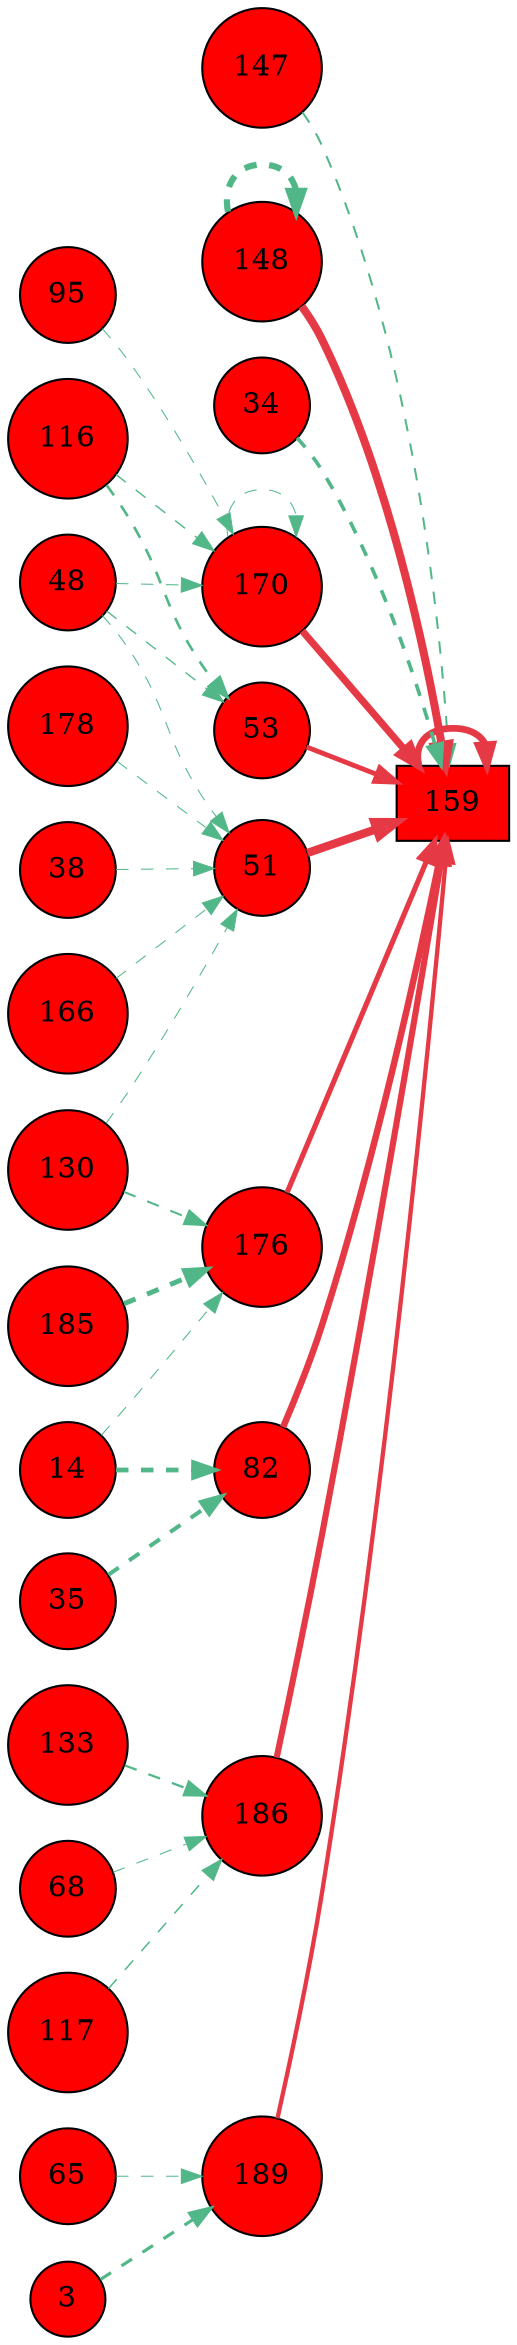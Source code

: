 digraph G{
rankdir=LR;
130 [style=filled, shape=circle, fillcolor="#fe0000", label="130"];
3 [style=filled, shape=circle, fillcolor="#fe0000", label="3"];
133 [style=filled, shape=circle, fillcolor="#fe0000", label="133"];
14 [style=filled, shape=circle, fillcolor="#fe0000", label="14"];
147 [style=filled, shape=circle, fillcolor="#fe0000", label="147"];
148 [style=filled, shape=circle, fillcolor="#fe0000", label="148"];
159 [style=filled, shape=box, fillcolor="#fe0000", label="159"];
34 [style=filled, shape=circle, fillcolor="#fe0000", label="34"];
35 [style=filled, shape=circle, fillcolor="#fe0000", label="35"];
38 [style=filled, shape=circle, fillcolor="#fe0000", label="38"];
166 [style=filled, shape=circle, fillcolor="#fe0000", label="166"];
170 [style=filled, shape=circle, fillcolor="#fe0000", label="170"];
176 [style=filled, shape=circle, fillcolor="#fe0000", label="176"];
48 [style=filled, shape=circle, fillcolor="#fe0000", label="48"];
178 [style=filled, shape=circle, fillcolor="#fe0000", label="178"];
51 [style=filled, shape=circle, fillcolor="#fe0000", label="51"];
53 [style=filled, shape=circle, fillcolor="#fe0000", label="53"];
185 [style=filled, shape=circle, fillcolor="#fe0000", label="185"];
186 [style=filled, shape=circle, fillcolor="#fe0000", label="186"];
189 [style=filled, shape=circle, fillcolor="#fe0000", label="189"];
65 [style=filled, shape=circle, fillcolor="#fe0000", label="65"];
68 [style=filled, shape=circle, fillcolor="#fe0000", label="68"];
82 [style=filled, shape=circle, fillcolor="#fe0000", label="82"];
95 [style=filled, shape=circle, fillcolor="#fe0000", label="95"];
116 [style=filled, shape=circle, fillcolor="#fe0000", label="116"];
117 [style=filled, shape=circle, fillcolor="#fe0000", label="117"];
51 -> 159 [color="#e63946",penwidth=4.00];
148 -> 159 [color="#e63946",penwidth=3.86];
170 -> 159 [color="#e63946",penwidth=3.43];
159 -> 159 [color="#e63946",penwidth=3.24];
82 -> 159 [color="#e63946",penwidth=3.13];
186 -> 159 [color="#e63946",penwidth=2.97];
176 -> 159 [color="#e63946",penwidth=2.50];
53 -> 159 [color="#e63946",penwidth=2.34];
189 -> 159 [color="#e63946",penwidth=2.08];
116 -> 170 [color="#52b788",style=dashed,penwidth=0.69];
48 -> 170 [color="#52b788",style=dashed,penwidth=0.50];
170 -> 170 [color="#52b788",style=dashed,penwidth=0.50];
95 -> 170 [color="#52b788",style=dashed,penwidth=0.50];
185 -> 176 [color="#52b788",style=dashed,penwidth=2.41];
130 -> 176 [color="#52b788",style=dashed,penwidth=0.97];
14 -> 176 [color="#52b788",style=dashed,penwidth=0.51];
14 -> 82 [color="#52b788",style=dashed,penwidth=2.29];
35 -> 82 [color="#52b788",style=dashed,penwidth=1.96];
38 -> 51 [color="#52b788",style=dashed,penwidth=0.50];
178 -> 51 [color="#52b788",style=dashed,penwidth=0.50];
48 -> 51 [color="#52b788",style=dashed,penwidth=0.50];
166 -> 51 [color="#52b788",style=dashed,penwidth=0.50];
130 -> 51 [color="#52b788",style=dashed,penwidth=0.50];
148 -> 148 [color="#52b788",style=dashed,penwidth=3.00];
116 -> 53 [color="#52b788",style=dashed,penwidth=1.28];
48 -> 53 [color="#52b788",style=dashed,penwidth=0.64];
133 -> 186 [color="#52b788",style=dashed,penwidth=1.09];
117 -> 186 [color="#52b788",style=dashed,penwidth=0.74];
68 -> 186 [color="#52b788",style=dashed,penwidth=0.50];
3 -> 189 [color="#52b788",style=dashed,penwidth=1.52];
65 -> 189 [color="#52b788",style=dashed,penwidth=0.50];
34 -> 159 [color="#52b788",style=dashed,penwidth=1.76];
147 -> 159 [color="#52b788",style=dashed,penwidth=0.97];
}